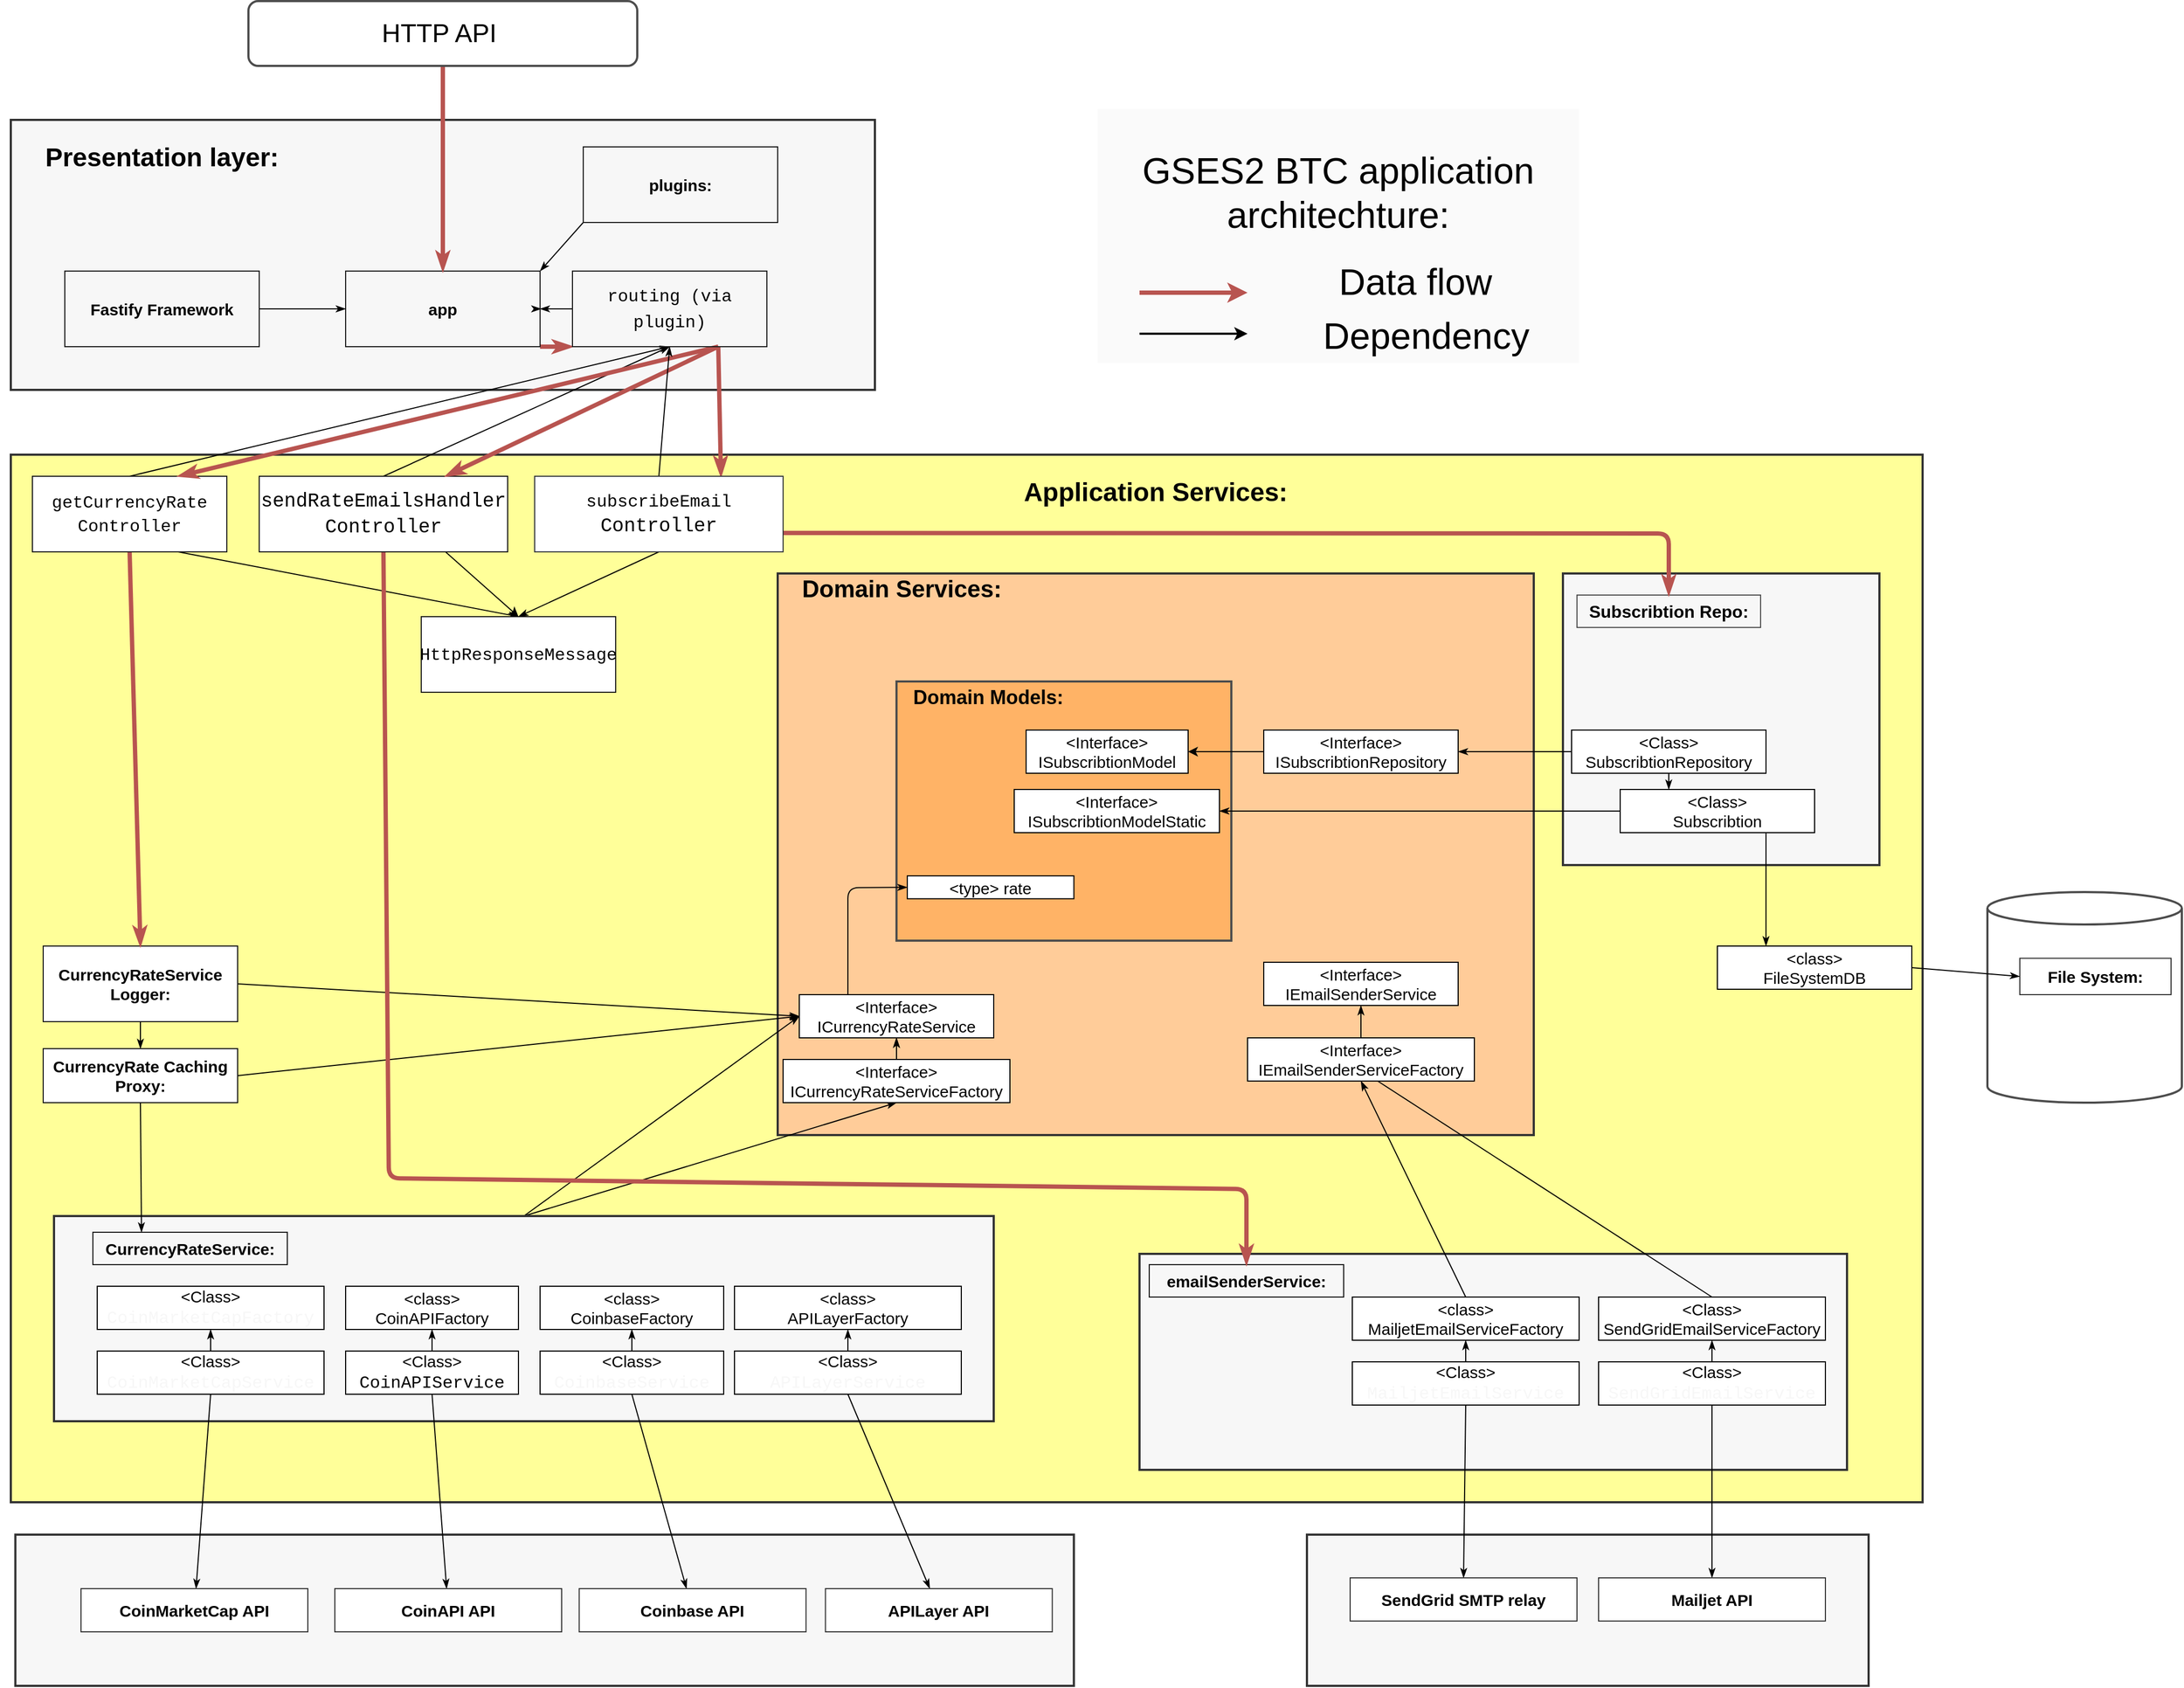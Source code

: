 <mxfile>
    <diagram id="Va2F_s6wSQc69Bck7_Kn" name="Page-3">
        <mxGraphModel dx="3063" dy="2733" grid="1" gridSize="10" guides="1" tooltips="1" connect="1" arrows="1" fold="1" page="1" pageScale="1" pageWidth="827" pageHeight="1169" background="#FFFFFF" math="0" shadow="0">
            <root>
                <mxCell id="LVs58O9YVb5k__v3N2jz-0"/>
                <mxCell id="LVs58O9YVb5k__v3N2jz-1" parent="LVs58O9YVb5k__v3N2jz-0"/>
                <mxCell id="pGp3EfEjl50-WbtwnHvr-33" value="" style="rounded=0;whiteSpace=wrap;html=1;strokeColor=#333333;strokeWidth=2;fillColor=#F7F7F7;" vertex="1" parent="LVs58O9YVb5k__v3N2jz-1">
                    <mxGeometry x="-605.77" y="1110" width="980" height="140" as="geometry"/>
                </mxCell>
                <mxCell id="pGp3EfEjl50-WbtwnHvr-21" value="" style="shape=cylinder3;whiteSpace=wrap;html=1;boundedLbl=1;backgroundOutline=1;size=15;labelBackgroundColor=none;fontSize=16;fontColor=#000000;strokeColor=#4D4D4D;strokeWidth=2;fillColor=#FFFFFF;" vertex="1" parent="LVs58O9YVb5k__v3N2jz-1">
                    <mxGeometry x="1220" y="515" width="180" height="195" as="geometry"/>
                </mxCell>
                <mxCell id="kYMx-5tcmwCGb7-HMbAH-30" value="" style="rounded=0;whiteSpace=wrap;html=1;strokeColor=#333333;strokeWidth=2;fillColor=#F7F7F7;" vertex="1" parent="LVs58O9YVb5k__v3N2jz-1">
                    <mxGeometry x="590" y="1110" width="520" height="140" as="geometry"/>
                </mxCell>
                <mxCell id="w0KFx9JzpML0O4RxQ3yX-5" value="" style="rounded=0;whiteSpace=wrap;html=1;labelBackgroundColor=none;fontSize=15;fontColor=#030303;fillColor=#FFFF99;strokeWidth=2;strokeColor=#333333;" vertex="1" parent="LVs58O9YVb5k__v3N2jz-1">
                    <mxGeometry x="-610" y="110" width="1770" height="970" as="geometry"/>
                </mxCell>
                <mxCell id="pGp3EfEjl50-WbtwnHvr-5" value="" style="rounded=0;whiteSpace=wrap;html=1;strokeColor=#333333;strokeWidth=2;fillColor=#F7F7F7;" vertex="1" parent="LVs58O9YVb5k__v3N2jz-1">
                    <mxGeometry x="827" y="220" width="293" height="270" as="geometry"/>
                </mxCell>
                <mxCell id="R8-8-l1SJN_ILTi5o2wE-1" value="" style="rounded=0;whiteSpace=wrap;html=1;labelBackgroundColor=none;fontSize=15;fontColor=#030303;fillColor=#FFCC99;strokeWidth=2;strokeColor=#333333;" parent="LVs58O9YVb5k__v3N2jz-1" vertex="1">
                    <mxGeometry x="100" y="220" width="700" height="520" as="geometry"/>
                </mxCell>
                <mxCell id="lWeB1JLwc1sc2tE-N1J9-0" value="" style="rounded=0;whiteSpace=wrap;html=1;labelBackgroundColor=none;fontSize=15;fontColor=#030303;fillColor=#FFB366;strokeWidth=2;strokeColor=#4D4D4D;" parent="LVs58O9YVb5k__v3N2jz-1" vertex="1">
                    <mxGeometry x="210" y="320" width="310" height="240" as="geometry"/>
                </mxCell>
                <mxCell id="lWeB1JLwc1sc2tE-N1J9-1" value="&lt;b&gt;&lt;font style=&quot;font-size: 18px&quot;&gt;Domain Models:&lt;/font&gt;&lt;/b&gt;" style="text;html=1;strokeColor=none;fillColor=none;align=center;verticalAlign=middle;whiteSpace=wrap;rounded=0;labelBackgroundColor=none;fontSize=15;fontColor=#030303;" parent="LVs58O9YVb5k__v3N2jz-1" vertex="1">
                    <mxGeometry x="210" y="320" width="170" height="30" as="geometry"/>
                </mxCell>
                <mxCell id="APyF7GBWkw_ZN4u4eyRF-0" value="&amp;lt;Interface&amp;gt;&lt;br&gt;ISubscribtionModel" style="rounded=0;whiteSpace=wrap;html=1;fontSize=15;" parent="LVs58O9YVb5k__v3N2jz-1" vertex="1">
                    <mxGeometry x="330" y="365" width="150" height="40" as="geometry"/>
                </mxCell>
                <mxCell id="R8-8-l1SJN_ILTi5o2wE-0" value="&amp;lt;type&amp;gt; rate" style="rounded=0;whiteSpace=wrap;html=1;fontSize=15;" parent="LVs58O9YVb5k__v3N2jz-1" vertex="1">
                    <mxGeometry x="220.002" y="500.003" width="154.23" height="21.2" as="geometry"/>
                </mxCell>
                <mxCell id="8loewQRvzOFX16BJMFhs-1" value="&lt;b&gt;&lt;font style=&quot;font-size: 22px&quot;&gt;Domain Services:&lt;/font&gt;&lt;/b&gt;" style="text;html=1;strokeColor=none;fillColor=none;align=center;verticalAlign=middle;whiteSpace=wrap;rounded=0;labelBackgroundColor=none;fontSize=15;fontColor=#030303;" parent="LVs58O9YVb5k__v3N2jz-1" vertex="1">
                    <mxGeometry x="110" y="220" width="210" height="30" as="geometry"/>
                </mxCell>
                <mxCell id="8loewQRvzOFX16BJMFhs-2" value="&amp;lt;Interface&amp;gt;&lt;br&gt;ISubscribtionModelStatic" style="rounded=0;whiteSpace=wrap;html=1;fontSize=15;" parent="LVs58O9YVb5k__v3N2jz-1" vertex="1">
                    <mxGeometry x="319" y="420" width="190" height="40" as="geometry"/>
                </mxCell>
                <mxCell id="8loewQRvzOFX16BJMFhs-4" style="edgeStyle=none;html=1;exitX=0;exitY=0.5;exitDx=0;exitDy=0;entryX=1;entryY=0.5;entryDx=0;entryDy=0;fontSize=15;fontColor=#030303;strokeColor=#030303;" parent="LVs58O9YVb5k__v3N2jz-1" source="8loewQRvzOFX16BJMFhs-3" target="APyF7GBWkw_ZN4u4eyRF-0" edge="1">
                    <mxGeometry relative="1" as="geometry">
                        <Array as="points"/>
                    </mxGeometry>
                </mxCell>
                <mxCell id="8loewQRvzOFX16BJMFhs-3" value="&amp;lt;Interface&amp;gt;&lt;br&gt;ISubscribtionRepository" style="rounded=0;whiteSpace=wrap;html=1;fontSize=15;" parent="LVs58O9YVb5k__v3N2jz-1" vertex="1">
                    <mxGeometry x="550" y="365" width="180" height="40" as="geometry"/>
                </mxCell>
                <mxCell id="8loewQRvzOFX16BJMFhs-5" value="&amp;lt;Interface&amp;gt;&lt;br&gt;IEmailSenderService" style="rounded=0;whiteSpace=wrap;html=1;fontSize=15;" parent="LVs58O9YVb5k__v3N2jz-1" vertex="1">
                    <mxGeometry x="550" y="580" width="180" height="40" as="geometry"/>
                </mxCell>
                <mxCell id="w0KFx9JzpML0O4RxQ3yX-2" style="edgeStyle=none;html=1;exitX=0.5;exitY=0;exitDx=0;exitDy=0;entryX=0.5;entryY=1;entryDx=0;entryDy=0;endArrow=classicThin;endFill=1;strokeColor=#000000;" edge="1" parent="LVs58O9YVb5k__v3N2jz-1" source="8loewQRvzOFX16BJMFhs-6" target="8loewQRvzOFX16BJMFhs-5">
                    <mxGeometry relative="1" as="geometry"/>
                </mxCell>
                <mxCell id="8loewQRvzOFX16BJMFhs-6" value="&amp;lt;Interface&amp;gt;&lt;br&gt;IEmailSenderServiceFactory" style="rounded=0;whiteSpace=wrap;html=1;fontSize=15;" parent="LVs58O9YVb5k__v3N2jz-1" vertex="1">
                    <mxGeometry x="535" y="650" width="210" height="40" as="geometry"/>
                </mxCell>
                <mxCell id="8loewQRvzOFX16BJMFhs-9" style="edgeStyle=none;html=1;exitX=0.25;exitY=0;exitDx=0;exitDy=0;entryX=0;entryY=0.5;entryDx=0;entryDy=0;fontSize=15;fontColor=#030303;strokeColor=#030303;endArrow=classicThin;endFill=1;" parent="LVs58O9YVb5k__v3N2jz-1" source="8loewQRvzOFX16BJMFhs-7" target="R8-8-l1SJN_ILTi5o2wE-0" edge="1">
                    <mxGeometry relative="1" as="geometry">
                        <Array as="points">
                            <mxPoint x="165" y="511"/>
                        </Array>
                    </mxGeometry>
                </mxCell>
                <mxCell id="8loewQRvzOFX16BJMFhs-7" value="&amp;lt;Interface&amp;gt;&lt;br&gt;ICurrencyRateService" style="rounded=0;whiteSpace=wrap;html=1;fontSize=15;" parent="LVs58O9YVb5k__v3N2jz-1" vertex="1">
                    <mxGeometry x="120" y="610" width="180" height="40" as="geometry"/>
                </mxCell>
                <mxCell id="w0KFx9JzpML0O4RxQ3yX-0" style="edgeStyle=none;html=1;exitX=0.5;exitY=0;exitDx=0;exitDy=0;entryX=0.5;entryY=1;entryDx=0;entryDy=0;endArrow=classicThin;endFill=1;" edge="1" parent="LVs58O9YVb5k__v3N2jz-1" source="8loewQRvzOFX16BJMFhs-8" target="8loewQRvzOFX16BJMFhs-7">
                    <mxGeometry relative="1" as="geometry"/>
                </mxCell>
                <mxCell id="w0KFx9JzpML0O4RxQ3yX-1" style="edgeStyle=none;html=1;exitX=0.5;exitY=0;exitDx=0;exitDy=0;entryX=0.5;entryY=1;entryDx=0;entryDy=0;endArrow=classicThin;endFill=1;strokeColor=#000000;" edge="1" parent="LVs58O9YVb5k__v3N2jz-1" source="8loewQRvzOFX16BJMFhs-8" target="8loewQRvzOFX16BJMFhs-7">
                    <mxGeometry relative="1" as="geometry"/>
                </mxCell>
                <mxCell id="8loewQRvzOFX16BJMFhs-8" value="&amp;lt;Interface&amp;gt;&lt;br&gt;ICurrencyRateServiceFactory" style="rounded=0;whiteSpace=wrap;html=1;fontSize=15;" parent="LVs58O9YVb5k__v3N2jz-1" vertex="1">
                    <mxGeometry x="105" y="670" width="210" height="40" as="geometry"/>
                </mxCell>
                <mxCell id="w0KFx9JzpML0O4RxQ3yX-6" value="&lt;b&gt;&lt;font style=&quot;font-size: 24px&quot;&gt;Application Services:&lt;/font&gt;&lt;/b&gt;" style="text;html=1;strokeColor=none;fillColor=none;align=center;verticalAlign=middle;whiteSpace=wrap;rounded=0;labelBackgroundColor=none;fontSize=15;fontColor=#030303;" vertex="1" parent="LVs58O9YVb5k__v3N2jz-1">
                    <mxGeometry x="300" y="130" width="300" height="30" as="geometry"/>
                </mxCell>
                <mxCell id="kYMx-5tcmwCGb7-HMbAH-2" style="edgeStyle=none;html=1;exitX=0;exitY=0.5;exitDx=0;exitDy=0;entryX=1;entryY=0.5;entryDx=0;entryDy=0;endArrow=classicThin;endFill=1;strokeColor=#000000;" edge="1" parent="LVs58O9YVb5k__v3N2jz-1" source="kYMx-5tcmwCGb7-HMbAH-0" target="8loewQRvzOFX16BJMFhs-2">
                    <mxGeometry relative="1" as="geometry"/>
                </mxCell>
                <mxCell id="kYMx-5tcmwCGb7-HMbAH-0" value="&amp;lt;Class&amp;gt;&lt;br&gt;Subscribtion" style="rounded=0;whiteSpace=wrap;html=1;fontSize=15;" vertex="1" parent="LVs58O9YVb5k__v3N2jz-1">
                    <mxGeometry x="880" y="420" width="180" height="40" as="geometry"/>
                </mxCell>
                <mxCell id="kYMx-5tcmwCGb7-HMbAH-4" value="&lt;b&gt;File System:&lt;/b&gt;" style="text;html=1;strokeColor=#333333;fillColor=none;align=center;verticalAlign=middle;whiteSpace=wrap;rounded=0;labelBackgroundColor=none;fontSize=15;fontColor=#030303;" vertex="1" parent="LVs58O9YVb5k__v3N2jz-1">
                    <mxGeometry x="1250" y="576.3" width="140" height="33.7" as="geometry"/>
                </mxCell>
                <mxCell id="kYMx-5tcmwCGb7-HMbAH-31" style="edgeStyle=none;html=1;exitX=1;exitY=0.5;exitDx=0;exitDy=0;entryX=0;entryY=0.5;entryDx=0;entryDy=0;fontColor=#000000;endArrow=classicThin;endFill=1;strokeColor=#000000;" edge="1" parent="LVs58O9YVb5k__v3N2jz-1" source="kYMx-5tcmwCGb7-HMbAH-5" target="kYMx-5tcmwCGb7-HMbAH-4">
                    <mxGeometry relative="1" as="geometry"/>
                </mxCell>
                <mxCell id="kYMx-5tcmwCGb7-HMbAH-5" value="&amp;lt;class&amp;gt;&lt;br&gt;FileSystemDB" style="rounded=0;whiteSpace=wrap;html=1;fontSize=15;" vertex="1" parent="LVs58O9YVb5k__v3N2jz-1">
                    <mxGeometry x="970" y="565" width="180" height="40" as="geometry"/>
                </mxCell>
                <mxCell id="kYMx-5tcmwCGb7-HMbAH-7" style="edgeStyle=none;html=1;exitX=0.75;exitY=1;exitDx=0;exitDy=0;endArrow=classicThin;endFill=1;strokeColor=#000000;entryX=0.25;entryY=0;entryDx=0;entryDy=0;" edge="1" parent="LVs58O9YVb5k__v3N2jz-1" source="kYMx-5tcmwCGb7-HMbAH-0" target="kYMx-5tcmwCGb7-HMbAH-5">
                    <mxGeometry relative="1" as="geometry">
                        <mxPoint x="1250" y="250" as="targetPoint"/>
                        <Array as="points"/>
                    </mxGeometry>
                </mxCell>
                <mxCell id="kYMx-5tcmwCGb7-HMbAH-8" value="" style="rounded=0;whiteSpace=wrap;html=1;strokeColor=#333333;strokeWidth=2;fillColor=#F7F7F7;" vertex="1" parent="LVs58O9YVb5k__v3N2jz-1">
                    <mxGeometry x="435" y="850" width="655" height="200" as="geometry"/>
                </mxCell>
                <mxCell id="kYMx-5tcmwCGb7-HMbAH-11" value="&lt;b&gt;emailSenderService:&lt;/b&gt;" style="text;html=1;strokeColor=#1A1A1A;fillColor=none;align=center;verticalAlign=middle;whiteSpace=wrap;rounded=0;labelBackgroundColor=none;fontSize=15;fontColor=#030303;" vertex="1" parent="LVs58O9YVb5k__v3N2jz-1">
                    <mxGeometry x="444" y="860" width="180" height="30" as="geometry"/>
                </mxCell>
                <mxCell id="kYMx-5tcmwCGb7-HMbAH-24" style="edgeStyle=none;html=1;exitX=0.5;exitY=0;exitDx=0;exitDy=0;entryX=0.5;entryY=1;entryDx=0;entryDy=0;fontColor=#000000;endArrow=classicThin;endFill=1;strokeColor=#000000;" edge="1" parent="LVs58O9YVb5k__v3N2jz-1" source="kYMx-5tcmwCGb7-HMbAH-12" target="kYMx-5tcmwCGb7-HMbAH-21">
                    <mxGeometry relative="1" as="geometry"/>
                </mxCell>
                <mxCell id="kYMx-5tcmwCGb7-HMbAH-28" style="edgeStyle=none;html=1;exitX=0.5;exitY=1;exitDx=0;exitDy=0;entryX=0.5;entryY=0;entryDx=0;entryDy=0;fontColor=#000000;endArrow=classicThin;endFill=1;strokeColor=#000000;" edge="1" parent="LVs58O9YVb5k__v3N2jz-1" source="kYMx-5tcmwCGb7-HMbAH-12" target="kYMx-5tcmwCGb7-HMbAH-19">
                    <mxGeometry relative="1" as="geometry"/>
                </mxCell>
                <mxCell id="kYMx-5tcmwCGb7-HMbAH-12" value="&amp;lt;Class&amp;gt;&lt;br&gt;&lt;div style=&quot;font-family: &amp;#34;consolas&amp;#34; , &amp;#34;courier new&amp;#34; , monospace ; font-size: 16px ; line-height: 22px&quot;&gt;&lt;font color=&quot;#f7f7f7&quot;&gt;MailjetEmailService&lt;/font&gt;&lt;/div&gt;" style="rounded=0;whiteSpace=wrap;html=1;fontSize=15;" vertex="1" parent="LVs58O9YVb5k__v3N2jz-1">
                    <mxGeometry x="632" y="950" width="210" height="40" as="geometry"/>
                </mxCell>
                <mxCell id="kYMx-5tcmwCGb7-HMbAH-19" value="&lt;font color=&quot;#000000&quot;&gt;&lt;b&gt;SendGrid SMTP relay&lt;/b&gt;&lt;/font&gt;" style="rounded=0;whiteSpace=wrap;html=1;fontSize=15;fillColor=#FFFFFF;strokeColor=#333333;" vertex="1" parent="LVs58O9YVb5k__v3N2jz-1">
                    <mxGeometry x="630" y="1150" width="210" height="40" as="geometry"/>
                </mxCell>
                <mxCell id="kYMx-5tcmwCGb7-HMbAH-23" style="edgeStyle=none;html=1;exitX=0.5;exitY=0;exitDx=0;exitDy=0;entryX=0.5;entryY=1;entryDx=0;entryDy=0;fontColor=#000000;endArrow=classicThin;endFill=1;strokeColor=#000000;" edge="1" parent="LVs58O9YVb5k__v3N2jz-1" source="kYMx-5tcmwCGb7-HMbAH-20" target="kYMx-5tcmwCGb7-HMbAH-22">
                    <mxGeometry relative="1" as="geometry"/>
                </mxCell>
                <mxCell id="kYMx-5tcmwCGb7-HMbAH-29" style="edgeStyle=none;html=1;exitX=0.5;exitY=1;exitDx=0;exitDy=0;fontColor=#000000;endArrow=classicThin;endFill=1;strokeColor=#000000;entryX=0.5;entryY=0;entryDx=0;entryDy=0;" edge="1" parent="LVs58O9YVb5k__v3N2jz-1" source="kYMx-5tcmwCGb7-HMbAH-20" target="kYMx-5tcmwCGb7-HMbAH-18">
                    <mxGeometry relative="1" as="geometry"/>
                </mxCell>
                <mxCell id="kYMx-5tcmwCGb7-HMbAH-20" value="&amp;lt;Class&amp;gt;&lt;br&gt;&lt;div style=&quot;font-family: &amp;#34;consolas&amp;#34; , &amp;#34;courier new&amp;#34; , monospace ; font-size: 16px ; line-height: 22px&quot;&gt;&lt;font color=&quot;#f7f7f7&quot;&gt;SendGridEmailService&lt;/font&gt;&lt;/div&gt;" style="rounded=0;whiteSpace=wrap;html=1;fontSize=15;" vertex="1" parent="LVs58O9YVb5k__v3N2jz-1">
                    <mxGeometry x="860" y="950" width="210" height="40" as="geometry"/>
                </mxCell>
                <mxCell id="kYMx-5tcmwCGb7-HMbAH-25" style="edgeStyle=none;html=1;exitX=0.5;exitY=0;exitDx=0;exitDy=0;entryX=0.5;entryY=1;entryDx=0;entryDy=0;fontColor=#000000;endArrow=classicThin;endFill=1;strokeColor=#000000;" edge="1" parent="LVs58O9YVb5k__v3N2jz-1" source="kYMx-5tcmwCGb7-HMbAH-21" target="8loewQRvzOFX16BJMFhs-6">
                    <mxGeometry relative="1" as="geometry"/>
                </mxCell>
                <mxCell id="kYMx-5tcmwCGb7-HMbAH-21" value="&amp;lt;class&amp;gt;&lt;br&gt;MailjetEmailServiceFactory" style="rounded=0;whiteSpace=wrap;html=1;fontSize=15;" vertex="1" parent="LVs58O9YVb5k__v3N2jz-1">
                    <mxGeometry x="632" y="890" width="210" height="40" as="geometry"/>
                </mxCell>
                <mxCell id="kYMx-5tcmwCGb7-HMbAH-26" style="edgeStyle=none;html=1;exitX=0.5;exitY=0;exitDx=0;exitDy=0;fontColor=#000000;endArrow=classicThin;endFill=1;strokeColor=#000000;" edge="1" parent="LVs58O9YVb5k__v3N2jz-1" source="kYMx-5tcmwCGb7-HMbAH-22">
                    <mxGeometry relative="1" as="geometry">
                        <mxPoint x="640" y="680" as="targetPoint"/>
                    </mxGeometry>
                </mxCell>
                <mxCell id="kYMx-5tcmwCGb7-HMbAH-22" value="&amp;lt;Class&amp;gt;&lt;br&gt;SendGridEmailServiceFactory" style="rounded=0;whiteSpace=wrap;html=1;fontSize=15;" vertex="1" parent="LVs58O9YVb5k__v3N2jz-1">
                    <mxGeometry x="860" y="890" width="210" height="40" as="geometry"/>
                </mxCell>
                <mxCell id="kYMx-5tcmwCGb7-HMbAH-18" value="&lt;font color=&quot;#000000&quot;&gt;&lt;b&gt;Mailjet API&lt;/b&gt;&lt;/font&gt;" style="rounded=0;whiteSpace=wrap;html=1;fontSize=15;fillColor=#FFFFFF;strokeColor=#333333;" vertex="1" parent="LVs58O9YVb5k__v3N2jz-1">
                    <mxGeometry x="860" y="1150" width="210" height="40" as="geometry"/>
                </mxCell>
                <mxCell id="TIUjAxyo4bYSpSdX8x_9-0" value="&amp;lt;Interface&amp;gt;&lt;br&gt;ISubscribtionModel" style="rounded=0;whiteSpace=wrap;html=1;fontSize=15;" vertex="1" parent="LVs58O9YVb5k__v3N2jz-1">
                    <mxGeometry x="330" y="365" width="150" height="40" as="geometry"/>
                </mxCell>
                <mxCell id="TIUjAxyo4bYSpSdX8x_9-1" value="&amp;lt;Interface&amp;gt;&lt;br&gt;ISubscribtionModelStatic" style="rounded=0;whiteSpace=wrap;html=1;fontSize=15;" vertex="1" parent="LVs58O9YVb5k__v3N2jz-1">
                    <mxGeometry x="319" y="420" width="190" height="40" as="geometry"/>
                </mxCell>
                <mxCell id="TIUjAxyo4bYSpSdX8x_9-2" value="&amp;lt;Interface&amp;gt;&lt;br&gt;ISubscribtionRepository" style="rounded=0;whiteSpace=wrap;html=1;fontSize=15;" vertex="1" parent="LVs58O9YVb5k__v3N2jz-1">
                    <mxGeometry x="550" y="365" width="180" height="40" as="geometry"/>
                </mxCell>
                <mxCell id="TIUjAxyo4bYSpSdX8x_9-3" value="&amp;lt;Interface&amp;gt;&lt;br&gt;IEmailSenderService" style="rounded=0;whiteSpace=wrap;html=1;fontSize=15;" vertex="1" parent="LVs58O9YVb5k__v3N2jz-1">
                    <mxGeometry x="550" y="580" width="180" height="40" as="geometry"/>
                </mxCell>
                <mxCell id="TIUjAxyo4bYSpSdX8x_9-4" value="&amp;lt;Interface&amp;gt;&lt;br&gt;IEmailSenderServiceFactory" style="rounded=0;whiteSpace=wrap;html=1;fontSize=15;" vertex="1" parent="LVs58O9YVb5k__v3N2jz-1">
                    <mxGeometry x="535" y="650" width="210" height="40" as="geometry"/>
                </mxCell>
                <mxCell id="TIUjAxyo4bYSpSdX8x_9-5" value="&amp;lt;Interface&amp;gt;&lt;br&gt;ICurrencyRateServiceFactory" style="rounded=0;whiteSpace=wrap;html=1;fontSize=15;" vertex="1" parent="LVs58O9YVb5k__v3N2jz-1">
                    <mxGeometry x="105" y="670" width="210" height="40" as="geometry"/>
                </mxCell>
                <mxCell id="pGp3EfEjl50-WbtwnHvr-2" style="edgeStyle=none;html=1;exitX=0;exitY=0.5;exitDx=0;exitDy=0;entryX=1;entryY=0.5;entryDx=0;entryDy=0;fontColor=#000000;endArrow=classicThin;endFill=1;strokeColor=#000000;" edge="1" parent="LVs58O9YVb5k__v3N2jz-1" source="pGp3EfEjl50-WbtwnHvr-0" target="TIUjAxyo4bYSpSdX8x_9-2">
                    <mxGeometry relative="1" as="geometry"/>
                </mxCell>
                <mxCell id="pGp3EfEjl50-WbtwnHvr-4" style="edgeStyle=none;html=1;exitX=0.5;exitY=1;exitDx=0;exitDy=0;entryX=0.25;entryY=0;entryDx=0;entryDy=0;fontColor=#000000;endArrow=classicThin;endFill=1;strokeColor=#000000;" edge="1" parent="LVs58O9YVb5k__v3N2jz-1" source="pGp3EfEjl50-WbtwnHvr-0" target="kYMx-5tcmwCGb7-HMbAH-0">
                    <mxGeometry relative="1" as="geometry"/>
                </mxCell>
                <mxCell id="pGp3EfEjl50-WbtwnHvr-0" value="&amp;lt;Class&amp;gt;&lt;br&gt;SubscribtionRepository" style="rounded=0;whiteSpace=wrap;html=1;fontSize=15;" vertex="1" parent="LVs58O9YVb5k__v3N2jz-1">
                    <mxGeometry x="835" y="365" width="180" height="40" as="geometry"/>
                </mxCell>
                <mxCell id="pGp3EfEjl50-WbtwnHvr-6" value="&lt;font size=&quot;1&quot;&gt;&lt;b style=&quot;font-size: 16px&quot;&gt;Subscribtion Repo:&lt;/b&gt;&lt;/font&gt;" style="text;html=1;strokeColor=#4D4D4D;fillColor=none;align=center;verticalAlign=middle;whiteSpace=wrap;rounded=0;labelBackgroundColor=none;fontColor=#000000;" vertex="1" parent="LVs58O9YVb5k__v3N2jz-1">
                    <mxGeometry x="840" y="240" width="170" height="30" as="geometry"/>
                </mxCell>
                <mxCell id="pGp3EfEjl50-WbtwnHvr-52" style="edgeStyle=none;html=1;exitX=0.5;exitY=0;exitDx=0;exitDy=0;entryX=0.5;entryY=1;entryDx=0;entryDy=0;fontSize=24;fontColor=#000000;endArrow=classicThin;endFill=1;strokeColor=#000000;" edge="1" parent="LVs58O9YVb5k__v3N2jz-1" source="pGp3EfEjl50-WbtwnHvr-11" target="TIUjAxyo4bYSpSdX8x_9-5">
                    <mxGeometry relative="1" as="geometry"/>
                </mxCell>
                <mxCell id="pGp3EfEjl50-WbtwnHvr-53" style="edgeStyle=none;html=1;exitX=0.5;exitY=0;exitDx=0;exitDy=0;entryX=0;entryY=0.5;entryDx=0;entryDy=0;fontSize=24;fontColor=#000000;endArrow=classicThin;endFill=1;strokeColor=#000000;" edge="1" parent="LVs58O9YVb5k__v3N2jz-1" source="pGp3EfEjl50-WbtwnHvr-11" target="8loewQRvzOFX16BJMFhs-7">
                    <mxGeometry relative="1" as="geometry"/>
                </mxCell>
                <mxCell id="pGp3EfEjl50-WbtwnHvr-11" value="" style="rounded=0;whiteSpace=wrap;html=1;strokeColor=#333333;strokeWidth=2;fillColor=#F7F7F7;" vertex="1" parent="LVs58O9YVb5k__v3N2jz-1">
                    <mxGeometry x="-570" y="815" width="870" height="190" as="geometry"/>
                </mxCell>
                <mxCell id="pGp3EfEjl50-WbtwnHvr-12" value="&lt;b&gt;CurrencyRateService:&lt;/b&gt;" style="text;html=1;strokeColor=#1A1A1A;fillColor=none;align=center;verticalAlign=middle;whiteSpace=wrap;rounded=0;labelBackgroundColor=none;fontSize=15;fontColor=#030303;" vertex="1" parent="LVs58O9YVb5k__v3N2jz-1">
                    <mxGeometry x="-534" y="830" width="180" height="30" as="geometry"/>
                </mxCell>
                <mxCell id="pGp3EfEjl50-WbtwnHvr-31" style="edgeStyle=none;html=1;exitX=0.5;exitY=0;exitDx=0;exitDy=0;entryX=0.5;entryY=1;entryDx=0;entryDy=0;fontSize=24;fontColor=#000000;endArrow=classicThin;endFill=1;strokeColor=#000000;" edge="1" parent="LVs58O9YVb5k__v3N2jz-1" source="pGp3EfEjl50-WbtwnHvr-13" target="pGp3EfEjl50-WbtwnHvr-15">
                    <mxGeometry relative="1" as="geometry"/>
                </mxCell>
                <mxCell id="pGp3EfEjl50-WbtwnHvr-49" style="edgeStyle=none;html=1;exitX=0.5;exitY=1;exitDx=0;exitDy=0;fontSize=24;fontColor=#000000;endArrow=classicThin;endFill=1;strokeColor=#000000;" edge="1" parent="LVs58O9YVb5k__v3N2jz-1" source="pGp3EfEjl50-WbtwnHvr-13" target="pGp3EfEjl50-WbtwnHvr-39">
                    <mxGeometry relative="1" as="geometry"/>
                </mxCell>
                <mxCell id="pGp3EfEjl50-WbtwnHvr-13" value="&amp;lt;Class&amp;gt;&lt;br&gt;&lt;div style=&quot;font-family: &amp;#34;consolas&amp;#34; , &amp;#34;courier new&amp;#34; , monospace ; font-size: 16px ; line-height: 22px&quot;&gt;&lt;font color=&quot;#f7f7f7&quot;&gt;CoinbaseService&lt;/font&gt;&lt;/div&gt;" style="rounded=0;whiteSpace=wrap;html=1;fontSize=15;" vertex="1" parent="LVs58O9YVb5k__v3N2jz-1">
                    <mxGeometry x="-120" y="940" width="170" height="40" as="geometry"/>
                </mxCell>
                <mxCell id="pGp3EfEjl50-WbtwnHvr-32" style="edgeStyle=none;html=1;exitX=0.5;exitY=0;exitDx=0;exitDy=0;entryX=0.5;entryY=1;entryDx=0;entryDy=0;fontSize=24;fontColor=#000000;endArrow=classicThin;endFill=1;strokeColor=#000000;" edge="1" parent="LVs58O9YVb5k__v3N2jz-1" source="pGp3EfEjl50-WbtwnHvr-14" target="pGp3EfEjl50-WbtwnHvr-16">
                    <mxGeometry relative="1" as="geometry"/>
                </mxCell>
                <mxCell id="pGp3EfEjl50-WbtwnHvr-50" style="edgeStyle=none;html=1;exitX=0.5;exitY=1;exitDx=0;exitDy=0;fontSize=24;fontColor=#000000;endArrow=classicThin;endFill=1;strokeColor=#000000;" edge="1" parent="LVs58O9YVb5k__v3N2jz-1" source="pGp3EfEjl50-WbtwnHvr-14" target="pGp3EfEjl50-WbtwnHvr-40">
                    <mxGeometry relative="1" as="geometry"/>
                </mxCell>
                <mxCell id="pGp3EfEjl50-WbtwnHvr-14" value="&amp;lt;Class&amp;gt;&lt;br&gt;&lt;div style=&quot;font-family: &amp;#34;consolas&amp;#34; , &amp;#34;courier new&amp;#34; , monospace ; font-size: 16px ; line-height: 22px&quot;&gt;&lt;font color=&quot;#f7f7f7&quot;&gt;APILayerService&lt;/font&gt;&lt;/div&gt;" style="rounded=0;whiteSpace=wrap;html=1;fontSize=15;" vertex="1" parent="LVs58O9YVb5k__v3N2jz-1">
                    <mxGeometry x="60.0" y="940" width="210" height="40" as="geometry"/>
                </mxCell>
                <mxCell id="pGp3EfEjl50-WbtwnHvr-15" value="&amp;lt;class&amp;gt;&lt;br&gt;CoinbaseFactory" style="rounded=0;whiteSpace=wrap;html=1;fontSize=15;" vertex="1" parent="LVs58O9YVb5k__v3N2jz-1">
                    <mxGeometry x="-120" y="880" width="170" height="40" as="geometry"/>
                </mxCell>
                <mxCell id="pGp3EfEjl50-WbtwnHvr-16" value="&amp;lt;class&amp;gt;&lt;br&gt;APILayerFactory" style="rounded=0;whiteSpace=wrap;html=1;fontSize=15;" vertex="1" parent="LVs58O9YVb5k__v3N2jz-1">
                    <mxGeometry x="60.0" y="880" width="210" height="40" as="geometry"/>
                </mxCell>
                <mxCell id="pGp3EfEjl50-WbtwnHvr-30" style="edgeStyle=none;html=1;exitX=0.5;exitY=0;exitDx=0;exitDy=0;entryX=0.5;entryY=1;entryDx=0;entryDy=0;fontSize=24;fontColor=#000000;endArrow=classicThin;endFill=1;strokeColor=#000000;" edge="1" parent="LVs58O9YVb5k__v3N2jz-1" source="pGp3EfEjl50-WbtwnHvr-17" target="pGp3EfEjl50-WbtwnHvr-18">
                    <mxGeometry relative="1" as="geometry"/>
                </mxCell>
                <mxCell id="pGp3EfEjl50-WbtwnHvr-48" style="edgeStyle=none;html=1;exitX=0.5;exitY=1;exitDx=0;exitDy=0;fontSize=24;fontColor=#000000;endArrow=classicThin;endFill=1;strokeColor=#000000;" edge="1" parent="LVs58O9YVb5k__v3N2jz-1" source="pGp3EfEjl50-WbtwnHvr-17" target="pGp3EfEjl50-WbtwnHvr-38">
                    <mxGeometry relative="1" as="geometry"/>
                </mxCell>
                <mxCell id="pGp3EfEjl50-WbtwnHvr-17" value="&amp;lt;Class&amp;gt;&lt;br&gt;&lt;div style=&quot;font-family: &amp;#34;consolas&amp;#34; , &amp;#34;courier new&amp;#34; , monospace ; font-size: 16px ; line-height: 22px&quot;&gt;CoinAPIService&lt;/div&gt;" style="rounded=0;whiteSpace=wrap;html=1;fontSize=15;" vertex="1" parent="LVs58O9YVb5k__v3N2jz-1">
                    <mxGeometry x="-300" y="940" width="160" height="40" as="geometry"/>
                </mxCell>
                <mxCell id="pGp3EfEjl50-WbtwnHvr-18" value="&amp;lt;class&amp;gt;&lt;br&gt;CoinAPIFactory" style="rounded=0;whiteSpace=wrap;html=1;fontSize=15;" vertex="1" parent="LVs58O9YVb5k__v3N2jz-1">
                    <mxGeometry x="-300" y="880" width="160" height="40" as="geometry"/>
                </mxCell>
                <mxCell id="pGp3EfEjl50-WbtwnHvr-29" style="edgeStyle=none;html=1;exitX=0.5;exitY=0;exitDx=0;exitDy=0;entryX=0.5;entryY=1;entryDx=0;entryDy=0;fontSize=24;fontColor=#000000;endArrow=classicThin;endFill=1;strokeColor=#000000;" edge="1" parent="LVs58O9YVb5k__v3N2jz-1" source="pGp3EfEjl50-WbtwnHvr-19" target="pGp3EfEjl50-WbtwnHvr-24">
                    <mxGeometry relative="1" as="geometry"/>
                </mxCell>
                <mxCell id="pGp3EfEjl50-WbtwnHvr-47" style="edgeStyle=none;html=1;exitX=0.5;exitY=1;exitDx=0;exitDy=0;fontSize=24;fontColor=#000000;endArrow=classicThin;endFill=1;strokeColor=#000000;" edge="1" parent="LVs58O9YVb5k__v3N2jz-1" source="pGp3EfEjl50-WbtwnHvr-19" target="pGp3EfEjl50-WbtwnHvr-37">
                    <mxGeometry relative="1" as="geometry"/>
                </mxCell>
                <mxCell id="pGp3EfEjl50-WbtwnHvr-19" value="&amp;lt;Class&amp;gt;&lt;br&gt;&lt;div style=&quot;font-family: &amp;#34;consolas&amp;#34; , &amp;#34;courier new&amp;#34; , monospace ; font-size: 16px ; line-height: 22px&quot;&gt;&lt;font color=&quot;#f7f7f7&quot;&gt;CoinMarketCapService&lt;/font&gt;&lt;/div&gt;" style="rounded=0;whiteSpace=wrap;html=1;fontSize=15;" vertex="1" parent="LVs58O9YVb5k__v3N2jz-1">
                    <mxGeometry x="-530" y="940" width="210" height="40" as="geometry"/>
                </mxCell>
                <mxCell id="pGp3EfEjl50-WbtwnHvr-24" value="&amp;lt;Class&amp;gt;&lt;br&gt;&lt;div style=&quot;font-family: &amp;#34;consolas&amp;#34; , &amp;#34;courier new&amp;#34; , monospace ; font-size: 16px ; line-height: 22px&quot;&gt;&lt;font color=&quot;#f7f7f7&quot;&gt;CoinMarketCapFactory&lt;/font&gt;&lt;/div&gt;" style="rounded=0;whiteSpace=wrap;html=1;fontSize=15;" vertex="1" parent="LVs58O9YVb5k__v3N2jz-1">
                    <mxGeometry x="-530" y="880" width="210" height="40" as="geometry"/>
                </mxCell>
                <mxCell id="pGp3EfEjl50-WbtwnHvr-37" value="&lt;font color=&quot;#000000&quot;&gt;&lt;b&gt;CoinMarketCap API&lt;/b&gt;&lt;/font&gt;" style="rounded=0;whiteSpace=wrap;html=1;fontSize=15;fillColor=#FFFFFF;strokeColor=#333333;" vertex="1" parent="LVs58O9YVb5k__v3N2jz-1">
                    <mxGeometry x="-545" y="1160" width="210" height="40" as="geometry"/>
                </mxCell>
                <mxCell id="pGp3EfEjl50-WbtwnHvr-38" value="&lt;font color=&quot;#000000&quot;&gt;&lt;b&gt;CoinAPI API&lt;/b&gt;&lt;/font&gt;" style="rounded=0;whiteSpace=wrap;html=1;fontSize=15;fillColor=#FFFFFF;strokeColor=#333333;" vertex="1" parent="LVs58O9YVb5k__v3N2jz-1">
                    <mxGeometry x="-310" y="1160" width="210" height="40" as="geometry"/>
                </mxCell>
                <mxCell id="pGp3EfEjl50-WbtwnHvr-39" value="&lt;font color=&quot;#000000&quot;&gt;&lt;b&gt;Coinbase API&lt;/b&gt;&lt;/font&gt;" style="rounded=0;whiteSpace=wrap;html=1;fontSize=15;fillColor=#FFFFFF;strokeColor=#333333;" vertex="1" parent="LVs58O9YVb5k__v3N2jz-1">
                    <mxGeometry x="-83.77" y="1160" width="210" height="40" as="geometry"/>
                </mxCell>
                <mxCell id="pGp3EfEjl50-WbtwnHvr-40" value="&lt;font color=&quot;#000000&quot;&gt;&lt;b&gt;APILayer API&lt;/b&gt;&lt;/font&gt;" style="rounded=0;whiteSpace=wrap;html=1;fontSize=15;fillColor=#FFFFFF;strokeColor=#333333;" vertex="1" parent="LVs58O9YVb5k__v3N2jz-1">
                    <mxGeometry x="144.23" y="1160" width="210" height="40" as="geometry"/>
                </mxCell>
                <mxCell id="pGp3EfEjl50-WbtwnHvr-43" style="edgeStyle=none;html=1;exitX=0.5;exitY=1;exitDx=0;exitDy=0;entryX=0.5;entryY=0;entryDx=0;entryDy=0;fontSize=24;fontColor=#000000;endArrow=classicThin;endFill=1;strokeColor=#000000;" edge="1" parent="LVs58O9YVb5k__v3N2jz-1" source="pGp3EfEjl50-WbtwnHvr-41" target="pGp3EfEjl50-WbtwnHvr-42">
                    <mxGeometry relative="1" as="geometry"/>
                </mxCell>
                <mxCell id="pGp3EfEjl50-WbtwnHvr-46" style="edgeStyle=none;html=1;exitX=1;exitY=0.5;exitDx=0;exitDy=0;fontSize=24;fontColor=#000000;endArrow=classicThin;endFill=1;strokeColor=#000000;" edge="1" parent="LVs58O9YVb5k__v3N2jz-1" source="pGp3EfEjl50-WbtwnHvr-41">
                    <mxGeometry relative="1" as="geometry">
                        <mxPoint x="120" y="630" as="targetPoint"/>
                    </mxGeometry>
                </mxCell>
                <mxCell id="pGp3EfEjl50-WbtwnHvr-41" value="&lt;b&gt;CurrencyRateService Logger:&lt;/b&gt;" style="text;html=1;strokeColor=#1A1A1A;fillColor=#FFFFFF;align=center;verticalAlign=middle;whiteSpace=wrap;rounded=0;labelBackgroundColor=none;fontSize=15;fontColor=#030303;" vertex="1" parent="LVs58O9YVb5k__v3N2jz-1">
                    <mxGeometry x="-580" y="565" width="180" height="70" as="geometry"/>
                </mxCell>
                <mxCell id="pGp3EfEjl50-WbtwnHvr-44" style="edgeStyle=none;html=1;exitX=0.5;exitY=1;exitDx=0;exitDy=0;entryX=0.25;entryY=0;entryDx=0;entryDy=0;fontSize=24;fontColor=#000000;endArrow=classicThin;endFill=1;strokeColor=#000000;" edge="1" parent="LVs58O9YVb5k__v3N2jz-1" source="pGp3EfEjl50-WbtwnHvr-42" target="pGp3EfEjl50-WbtwnHvr-12">
                    <mxGeometry relative="1" as="geometry"/>
                </mxCell>
                <mxCell id="pGp3EfEjl50-WbtwnHvr-45" style="edgeStyle=none;html=1;exitX=1;exitY=0.5;exitDx=0;exitDy=0;entryX=0;entryY=0.5;entryDx=0;entryDy=0;fontSize=24;fontColor=#000000;endArrow=classicThin;endFill=1;strokeColor=#000000;" edge="1" parent="LVs58O9YVb5k__v3N2jz-1" source="pGp3EfEjl50-WbtwnHvr-42" target="8loewQRvzOFX16BJMFhs-7">
                    <mxGeometry relative="1" as="geometry"/>
                </mxCell>
                <mxCell id="pGp3EfEjl50-WbtwnHvr-42" value="&lt;b&gt;CurrencyRate Caching Proxy:&lt;/b&gt;" style="text;html=1;strokeColor=#1A1A1A;fillColor=#FFFFFF;align=center;verticalAlign=middle;whiteSpace=wrap;rounded=0;labelBackgroundColor=none;fontSize=15;fontColor=#030303;" vertex="1" parent="LVs58O9YVb5k__v3N2jz-1">
                    <mxGeometry x="-580" y="660" width="180" height="50" as="geometry"/>
                </mxCell>
                <mxCell id="pGp3EfEjl50-WbtwnHvr-54" value="" style="rounded=0;whiteSpace=wrap;html=1;strokeColor=#333333;strokeWidth=2;fillColor=#F7F7F7;" vertex="1" parent="LVs58O9YVb5k__v3N2jz-1">
                    <mxGeometry x="-610" y="-200" width="800" height="250" as="geometry"/>
                </mxCell>
                <mxCell id="pGp3EfEjl50-WbtwnHvr-55" value="&lt;b&gt;&lt;font style=&quot;font-size: 24px&quot;&gt;Presentation layer:&lt;/font&gt;&lt;/b&gt;" style="text;html=1;strokeColor=none;fillColor=none;align=center;verticalAlign=middle;whiteSpace=wrap;rounded=0;labelBackgroundColor=none;fontSize=15;fontColor=#030303;" vertex="1" parent="LVs58O9YVb5k__v3N2jz-1">
                    <mxGeometry x="-620" y="-180" width="300" height="30" as="geometry"/>
                </mxCell>
                <mxCell id="hDbm29PS_mauPwqaf9kC-6" style="edgeStyle=none;html=1;exitX=1;exitY=0.5;exitDx=0;exitDy=0;fontSize=34;fontColor=#000000;endArrow=classicThin;endFill=1;strokeColor=#000000;strokeWidth=1;" edge="1" parent="LVs58O9YVb5k__v3N2jz-1" source="VzDpVa1flMHTPpvMLoxs-0">
                    <mxGeometry relative="1" as="geometry">
                        <mxPoint x="-119" y="-25" as="targetPoint"/>
                    </mxGeometry>
                </mxCell>
                <mxCell id="hDbm29PS_mauPwqaf9kC-7" style="edgeStyle=none;html=1;exitX=1;exitY=1;exitDx=0;exitDy=0;entryX=0;entryY=1;entryDx=0;entryDy=0;fontSize=34;fontColor=#000000;endArrow=classicThin;endFill=1;strokeColor=#b85450;strokeWidth=4;fillColor=#f8cecc;" edge="1" parent="LVs58O9YVb5k__v3N2jz-1" source="VzDpVa1flMHTPpvMLoxs-0" target="VzDpVa1flMHTPpvMLoxs-6">
                    <mxGeometry relative="1" as="geometry"/>
                </mxCell>
                <mxCell id="VzDpVa1flMHTPpvMLoxs-0" value="&lt;b&gt;app&lt;/b&gt;" style="text;html=1;strokeColor=#1A1A1A;fillColor=none;align=center;verticalAlign=middle;whiteSpace=wrap;rounded=0;labelBackgroundColor=none;fontSize=15;fontColor=#030303;" vertex="1" parent="LVs58O9YVb5k__v3N2jz-1">
                    <mxGeometry x="-300" y="-60" width="180" height="70" as="geometry"/>
                </mxCell>
                <mxCell id="hDbm29PS_mauPwqaf9kC-3" style="edgeStyle=none;html=1;exitX=0.5;exitY=0;exitDx=0;exitDy=0;entryX=0.5;entryY=1;entryDx=0;entryDy=0;fontSize=34;fontColor=#000000;endArrow=none;endFill=0;strokeColor=#000000;strokeWidth=1;startArrow=classicThin;startFill=1;" edge="1" parent="LVs58O9YVb5k__v3N2jz-1" source="VzDpVa1flMHTPpvMLoxs-1" target="VzDpVa1flMHTPpvMLoxs-8">
                    <mxGeometry relative="1" as="geometry"/>
                </mxCell>
                <mxCell id="hDbm29PS_mauPwqaf9kC-4" style="edgeStyle=none;html=1;exitX=0.5;exitY=0;exitDx=0;exitDy=0;entryX=0.75;entryY=1;entryDx=0;entryDy=0;fontSize=34;fontColor=#000000;endArrow=none;endFill=0;strokeColor=#000000;strokeWidth=1;startArrow=classic;startFill=1;" edge="1" parent="LVs58O9YVb5k__v3N2jz-1" source="VzDpVa1flMHTPpvMLoxs-1" target="VzDpVa1flMHTPpvMLoxs-2">
                    <mxGeometry relative="1" as="geometry"/>
                </mxCell>
                <mxCell id="hDbm29PS_mauPwqaf9kC-5" style="edgeStyle=none;html=1;exitX=0.5;exitY=0;exitDx=0;exitDy=0;entryX=0.75;entryY=1;entryDx=0;entryDy=0;fontSize=34;fontColor=#000000;endArrow=none;endFill=0;strokeColor=#000000;strokeWidth=1;startArrow=classicThin;startFill=1;" edge="1" parent="LVs58O9YVb5k__v3N2jz-1" source="VzDpVa1flMHTPpvMLoxs-1" target="VzDpVa1flMHTPpvMLoxs-3">
                    <mxGeometry relative="1" as="geometry"/>
                </mxCell>
                <mxCell id="VzDpVa1flMHTPpvMLoxs-1" value="&lt;div style=&quot;line-height: 22px&quot;&gt;&lt;font color=&quot;#000000&quot; face=&quot;consolas, courier new, monospace&quot;&gt;&lt;span style=&quot;font-size: 16px&quot;&gt;HttpResponseMessage&lt;/span&gt;&lt;/font&gt;&lt;br&gt;&lt;/div&gt;" style="text;html=1;strokeColor=#1A1A1A;fillColor=#FFFFFF;align=center;verticalAlign=middle;whiteSpace=wrap;rounded=0;labelBackgroundColor=none;fontSize=15;fontColor=#030303;" vertex="1" parent="LVs58O9YVb5k__v3N2jz-1">
                    <mxGeometry x="-230.0" y="260" width="180" height="70" as="geometry"/>
                </mxCell>
                <mxCell id="VzDpVa1flMHTPpvMLoxs-10" style="edgeStyle=none;html=1;exitX=0.5;exitY=1;exitDx=0;exitDy=0;fontSize=18;fontColor=#000000;endArrow=classicThin;endFill=1;strokeColor=#b85450;fillColor=#f8cecc;entryX=0.5;entryY=0;entryDx=0;entryDy=0;strokeWidth=4;" edge="1" parent="LVs58O9YVb5k__v3N2jz-1" source="VzDpVa1flMHTPpvMLoxs-2" target="kYMx-5tcmwCGb7-HMbAH-11">
                    <mxGeometry relative="1" as="geometry">
                        <mxPoint x="20" y="940" as="targetPoint"/>
                        <Array as="points">
                            <mxPoint x="-260" y="780"/>
                            <mxPoint x="534" y="790"/>
                        </Array>
                    </mxGeometry>
                </mxCell>
                <mxCell id="VzDpVa1flMHTPpvMLoxs-16" style="edgeStyle=none;html=1;exitX=0.5;exitY=0;exitDx=0;exitDy=0;fontSize=18;fontColor=#000000;endArrow=classicThin;endFill=1;strokeColor=#000000;strokeWidth=1;" edge="1" parent="LVs58O9YVb5k__v3N2jz-1" source="VzDpVa1flMHTPpvMLoxs-2">
                    <mxGeometry relative="1" as="geometry">
                        <mxPoint y="10" as="targetPoint"/>
                    </mxGeometry>
                </mxCell>
                <mxCell id="VzDpVa1flMHTPpvMLoxs-2" value="&lt;div style=&quot;font-family: &amp;#34;consolas&amp;#34; , &amp;#34;courier new&amp;#34; , monospace ; line-height: 22px&quot;&gt;&lt;div style=&quot;font-family: &amp;#34;consolas&amp;#34; , &amp;#34;courier new&amp;#34; , monospace ; line-height: 22px&quot;&gt;&lt;font color=&quot;#000000&quot; style=&quot;font-size: 18px&quot;&gt;sendRateEmailsHandler&lt;/font&gt;&lt;/div&gt;&lt;div style=&quot;font-family: &amp;#34;consolas&amp;#34; , &amp;#34;courier new&amp;#34; , monospace ; line-height: 22px&quot;&gt;&lt;font color=&quot;#000000&quot;&gt;&lt;span style=&quot;font-size: 18px&quot;&gt;Controller&lt;/span&gt;&lt;/font&gt;&lt;/div&gt;&lt;/div&gt;" style="text;html=1;strokeColor=#1A1A1A;fillColor=#FFFFFF;align=center;verticalAlign=middle;whiteSpace=wrap;rounded=0;labelBackgroundColor=none;fontSize=15;fontColor=#030303;" vertex="1" parent="LVs58O9YVb5k__v3N2jz-1">
                    <mxGeometry x="-380" y="130" width="230" height="70" as="geometry"/>
                </mxCell>
                <mxCell id="VzDpVa1flMHTPpvMLoxs-9" style="edgeStyle=none;html=1;exitX=0.5;exitY=1;exitDx=0;exitDy=0;entryX=0.5;entryY=0;entryDx=0;entryDy=0;fontSize=18;fontColor=#000000;endArrow=classicThin;endFill=1;strokeColor=#b85450;fillColor=#f8cecc;strokeWidth=4;" edge="1" parent="LVs58O9YVb5k__v3N2jz-1" source="VzDpVa1flMHTPpvMLoxs-3" target="pGp3EfEjl50-WbtwnHvr-41">
                    <mxGeometry relative="1" as="geometry"/>
                </mxCell>
                <mxCell id="VzDpVa1flMHTPpvMLoxs-17" style="edgeStyle=none;html=1;exitX=0.5;exitY=0;exitDx=0;exitDy=0;fontSize=18;fontColor=#000000;endArrow=classicThin;endFill=1;strokeColor=#000000;strokeWidth=1;" edge="1" parent="LVs58O9YVb5k__v3N2jz-1" source="VzDpVa1flMHTPpvMLoxs-3">
                    <mxGeometry relative="1" as="geometry">
                        <mxPoint y="10" as="targetPoint"/>
                    </mxGeometry>
                </mxCell>
                <mxCell id="VzDpVa1flMHTPpvMLoxs-3" value="&lt;div style=&quot;font-family: &amp;#34;consolas&amp;#34; , &amp;#34;courier new&amp;#34; , monospace ; font-size: 16px ; line-height: 22px&quot;&gt;&lt;font color=&quot;#000000&quot;&gt;getCurrencyRate Controller&lt;/font&gt;&lt;/div&gt;" style="text;html=1;strokeColor=#1A1A1A;fillColor=#FFFFFF;align=center;verticalAlign=middle;whiteSpace=wrap;rounded=0;labelBackgroundColor=none;fontSize=15;fontColor=#030303;" vertex="1" parent="LVs58O9YVb5k__v3N2jz-1">
                    <mxGeometry x="-590" y="130" width="180" height="70" as="geometry"/>
                </mxCell>
                <mxCell id="VzDpVa1flMHTPpvMLoxs-5" style="edgeStyle=none;html=1;exitX=0.5;exitY=1;exitDx=0;exitDy=0;fontSize=24;fontColor=#000000;endArrow=classicThin;endFill=1;strokeColor=#b85450;fillColor=#f8cecc;strokeWidth=4;" edge="1" parent="LVs58O9YVb5k__v3N2jz-1" source="VzDpVa1flMHTPpvMLoxs-4" target="VzDpVa1flMHTPpvMLoxs-0">
                    <mxGeometry relative="1" as="geometry"/>
                </mxCell>
                <mxCell id="VzDpVa1flMHTPpvMLoxs-4" value="HTTP API&amp;nbsp;" style="rounded=1;whiteSpace=wrap;html=1;labelBackgroundColor=none;fontSize=24;fontColor=#000000;strokeColor=#4D4D4D;strokeWidth=2;fillColor=#FFFFFF;" vertex="1" parent="LVs58O9YVb5k__v3N2jz-1">
                    <mxGeometry x="-390" y="-310" width="360" height="60" as="geometry"/>
                </mxCell>
                <mxCell id="VzDpVa1flMHTPpvMLoxs-14" style="edgeStyle=none;html=1;exitX=0;exitY=0.5;exitDx=0;exitDy=0;entryX=1;entryY=0.5;entryDx=0;entryDy=0;fontSize=18;fontColor=#000000;endArrow=classicThin;endFill=1;strokeColor=#000000;strokeWidth=1;" edge="1" parent="LVs58O9YVb5k__v3N2jz-1" source="VzDpVa1flMHTPpvMLoxs-6" target="VzDpVa1flMHTPpvMLoxs-0">
                    <mxGeometry relative="1" as="geometry"/>
                </mxCell>
                <mxCell id="hDbm29PS_mauPwqaf9kC-8" style="edgeStyle=none;html=1;exitX=0.75;exitY=1;exitDx=0;exitDy=0;entryX=0.75;entryY=0;entryDx=0;entryDy=0;fontSize=34;fontColor=#000000;endArrow=classicThin;endFill=1;strokeColor=#b85450;strokeWidth=4;fillColor=#f8cecc;" edge="1" parent="LVs58O9YVb5k__v3N2jz-1" source="VzDpVa1flMHTPpvMLoxs-6" target="VzDpVa1flMHTPpvMLoxs-8">
                    <mxGeometry relative="1" as="geometry"/>
                </mxCell>
                <mxCell id="hDbm29PS_mauPwqaf9kC-9" style="edgeStyle=none;html=1;entryX=0.75;entryY=0;entryDx=0;entryDy=0;fontSize=34;fontColor=#000000;endArrow=classicThin;endFill=1;strokeColor=#b85450;strokeWidth=4;fillColor=#f8cecc;exitX=0.75;exitY=1;exitDx=0;exitDy=0;" edge="1" parent="LVs58O9YVb5k__v3N2jz-1" source="VzDpVa1flMHTPpvMLoxs-6" target="VzDpVa1flMHTPpvMLoxs-2">
                    <mxGeometry relative="1" as="geometry">
                        <mxPoint x="50" y="20" as="sourcePoint"/>
                    </mxGeometry>
                </mxCell>
                <mxCell id="hDbm29PS_mauPwqaf9kC-10" style="edgeStyle=none;html=1;exitX=0.75;exitY=1;exitDx=0;exitDy=0;entryX=0.75;entryY=0;entryDx=0;entryDy=0;fontSize=34;fontColor=#000000;endArrow=classicThin;endFill=1;strokeColor=#b85450;strokeWidth=4;fillColor=#f8cecc;" edge="1" parent="LVs58O9YVb5k__v3N2jz-1" source="VzDpVa1flMHTPpvMLoxs-6" target="VzDpVa1flMHTPpvMLoxs-3">
                    <mxGeometry relative="1" as="geometry"/>
                </mxCell>
                <mxCell id="VzDpVa1flMHTPpvMLoxs-6" value="&lt;div style=&quot;line-height: 22px&quot;&gt;&lt;font color=&quot;#000000&quot; face=&quot;consolas, courier new, monospace&quot;&gt;&lt;span style=&quot;font-size: 16px&quot;&gt;routing (via plugin)&lt;/span&gt;&lt;/font&gt;&lt;br&gt;&lt;/div&gt;" style="text;html=1;strokeColor=#1A1A1A;fillColor=none;align=center;verticalAlign=middle;whiteSpace=wrap;rounded=0;labelBackgroundColor=none;fontSize=15;fontColor=#030303;" vertex="1" parent="LVs58O9YVb5k__v3N2jz-1">
                    <mxGeometry x="-90.0" y="-60" width="180" height="70" as="geometry"/>
                </mxCell>
                <mxCell id="VzDpVa1flMHTPpvMLoxs-11" style="edgeStyle=none;html=1;exitX=1;exitY=0.75;exitDx=0;exitDy=0;entryX=0.5;entryY=0;entryDx=0;entryDy=0;fontSize=18;fontColor=#000000;endArrow=classicThin;endFill=1;strokeColor=#b85450;strokeWidth=4;fillColor=#f8cecc;" edge="1" parent="LVs58O9YVb5k__v3N2jz-1" source="VzDpVa1flMHTPpvMLoxs-8" target="pGp3EfEjl50-WbtwnHvr-6">
                    <mxGeometry relative="1" as="geometry">
                        <Array as="points">
                            <mxPoint x="925" y="183"/>
                        </Array>
                    </mxGeometry>
                </mxCell>
                <mxCell id="VzDpVa1flMHTPpvMLoxs-15" style="edgeStyle=none;html=1;exitX=0.5;exitY=0;exitDx=0;exitDy=0;entryX=0.5;entryY=1;entryDx=0;entryDy=0;fontSize=18;fontColor=#000000;endArrow=classicThin;endFill=1;strokeColor=#000000;strokeWidth=1;" edge="1" parent="LVs58O9YVb5k__v3N2jz-1" source="VzDpVa1flMHTPpvMLoxs-8" target="VzDpVa1flMHTPpvMLoxs-6">
                    <mxGeometry relative="1" as="geometry"/>
                </mxCell>
                <mxCell id="VzDpVa1flMHTPpvMLoxs-8" value="&lt;div style=&quot;font-family: &amp;#34;consolas&amp;#34; , &amp;#34;courier new&amp;#34; , monospace ; line-height: 22px&quot;&gt;&lt;div style=&quot;font-family: &amp;#34;consolas&amp;#34; , &amp;#34;courier new&amp;#34; , monospace ; line-height: 22px&quot;&gt;&lt;div style=&quot;font-family: &amp;#34;consolas&amp;#34; , &amp;#34;courier new&amp;#34; , monospace ; font-size: 16px ; line-height: 22px&quot;&gt;&lt;font color=&quot;#000000&quot;&gt;subscribeEmail&lt;/font&gt;&lt;/div&gt;&lt;/div&gt;&lt;div style=&quot;font-family: &amp;#34;consolas&amp;#34; , &amp;#34;courier new&amp;#34; , monospace ; line-height: 22px&quot;&gt;&lt;font color=&quot;#000000&quot;&gt;&lt;span style=&quot;font-size: 18px&quot;&gt;Controller&lt;/span&gt;&lt;/font&gt;&lt;/div&gt;&lt;/div&gt;" style="text;html=1;strokeColor=#36393d;fillColor=#FFFFFF;align=center;verticalAlign=middle;whiteSpace=wrap;rounded=0;labelBackgroundColor=none;fontSize=15;" vertex="1" parent="LVs58O9YVb5k__v3N2jz-1">
                    <mxGeometry x="-125" y="130" width="230" height="70" as="geometry"/>
                </mxCell>
                <mxCell id="VzDpVa1flMHTPpvMLoxs-13" style="edgeStyle=none;html=1;exitX=1;exitY=0.5;exitDx=0;exitDy=0;fontSize=18;fontColor=#000000;endArrow=classicThin;endFill=1;strokeColor=#000000;strokeWidth=1;" edge="1" parent="LVs58O9YVb5k__v3N2jz-1" source="VzDpVa1flMHTPpvMLoxs-12" target="VzDpVa1flMHTPpvMLoxs-0">
                    <mxGeometry relative="1" as="geometry"/>
                </mxCell>
                <mxCell id="VzDpVa1flMHTPpvMLoxs-12" value="&lt;b&gt;Fastify Framework&lt;/b&gt;" style="text;html=1;strokeColor=#1A1A1A;fillColor=none;align=center;verticalAlign=middle;whiteSpace=wrap;rounded=0;labelBackgroundColor=none;fontSize=15;fontColor=#030303;" vertex="1" parent="LVs58O9YVb5k__v3N2jz-1">
                    <mxGeometry x="-560" y="-60" width="180" height="70" as="geometry"/>
                </mxCell>
                <mxCell id="hDbm29PS_mauPwqaf9kC-0" value="&lt;font style=&quot;font-size: 34px ; background-color: rgb(250 , 250 , 250)&quot; color=&quot;#000000&quot;&gt;GSES2 BTC application architechture:&lt;br&gt;&lt;br&gt;&lt;br&gt;&lt;/font&gt;" style="text;html=1;strokeColor=none;fillColor=#FAFAFA;align=center;verticalAlign=middle;whiteSpace=wrap;rounded=0;" vertex="1" parent="LVs58O9YVb5k__v3N2jz-1">
                    <mxGeometry x="396.23" y="-210" width="445.77" height="235" as="geometry"/>
                </mxCell>
                <mxCell id="hDbm29PS_mauPwqaf9kC-2" style="edgeStyle=none;html=1;exitX=0;exitY=1;exitDx=0;exitDy=0;entryX=1;entryY=0;entryDx=0;entryDy=0;fontSize=34;fontColor=#000000;endArrow=classicThin;endFill=1;strokeColor=#000000;strokeWidth=1;" edge="1" parent="LVs58O9YVb5k__v3N2jz-1" source="hDbm29PS_mauPwqaf9kC-1" target="VzDpVa1flMHTPpvMLoxs-0">
                    <mxGeometry relative="1" as="geometry"/>
                </mxCell>
                <mxCell id="hDbm29PS_mauPwqaf9kC-1" value="&lt;b&gt;plugins:&lt;/b&gt;" style="text;html=1;strokeColor=#1A1A1A;fillColor=none;align=center;verticalAlign=middle;whiteSpace=wrap;rounded=0;labelBackgroundColor=none;fontSize=15;fontColor=#030303;" vertex="1" parent="LVs58O9YVb5k__v3N2jz-1">
                    <mxGeometry x="-80" y="-175" width="180" height="70" as="geometry"/>
                </mxCell>
                <mxCell id="hDbm29PS_mauPwqaf9kC-11" value="" style="endArrow=classic;html=1;fontSize=34;fontColor=#000000;strokeColor=#b85450;strokeWidth=4;fillColor=#f8cecc;" edge="1" parent="LVs58O9YVb5k__v3N2jz-1">
                    <mxGeometry relative="1" as="geometry">
                        <mxPoint x="435" y="-40" as="sourcePoint"/>
                        <mxPoint x="535" y="-40" as="targetPoint"/>
                    </mxGeometry>
                </mxCell>
                <mxCell id="hDbm29PS_mauPwqaf9kC-12" value="Data flow" style="edgeLabel;resizable=0;html=1;align=center;verticalAlign=middle;labelBackgroundColor=#FAFAFA;fontSize=34;fontColor=#000000;strokeColor=#4D4D4D;strokeWidth=2;fillColor=#FAFAFA;" connectable="0" vertex="1" parent="hDbm29PS_mauPwqaf9kC-11">
                    <mxGeometry relative="1" as="geometry">
                        <mxPoint x="205" y="-10" as="offset"/>
                    </mxGeometry>
                </mxCell>
                <mxCell id="hDbm29PS_mauPwqaf9kC-13" value="" style="endArrow=classic;html=1;fontSize=34;fontColor=#000000;strokeWidth=2;strokeColor=#000000;" edge="1" parent="LVs58O9YVb5k__v3N2jz-1">
                    <mxGeometry relative="1" as="geometry">
                        <mxPoint x="435" y="-2" as="sourcePoint"/>
                        <mxPoint x="535" y="-2" as="targetPoint"/>
                    </mxGeometry>
                </mxCell>
                <mxCell id="hDbm29PS_mauPwqaf9kC-14" value="Dependency" style="edgeLabel;resizable=0;html=1;align=center;verticalAlign=middle;labelBackgroundColor=#FAFAFA;fontSize=34;fontColor=#000000;strokeColor=#4D4D4D;strokeWidth=2;fillColor=#FAFAFA;" connectable="0" vertex="1" parent="hDbm29PS_mauPwqaf9kC-13">
                    <mxGeometry relative="1" as="geometry">
                        <mxPoint x="215" y="2" as="offset"/>
                    </mxGeometry>
                </mxCell>
            </root>
        </mxGraphModel>
    </diagram>
</mxfile>